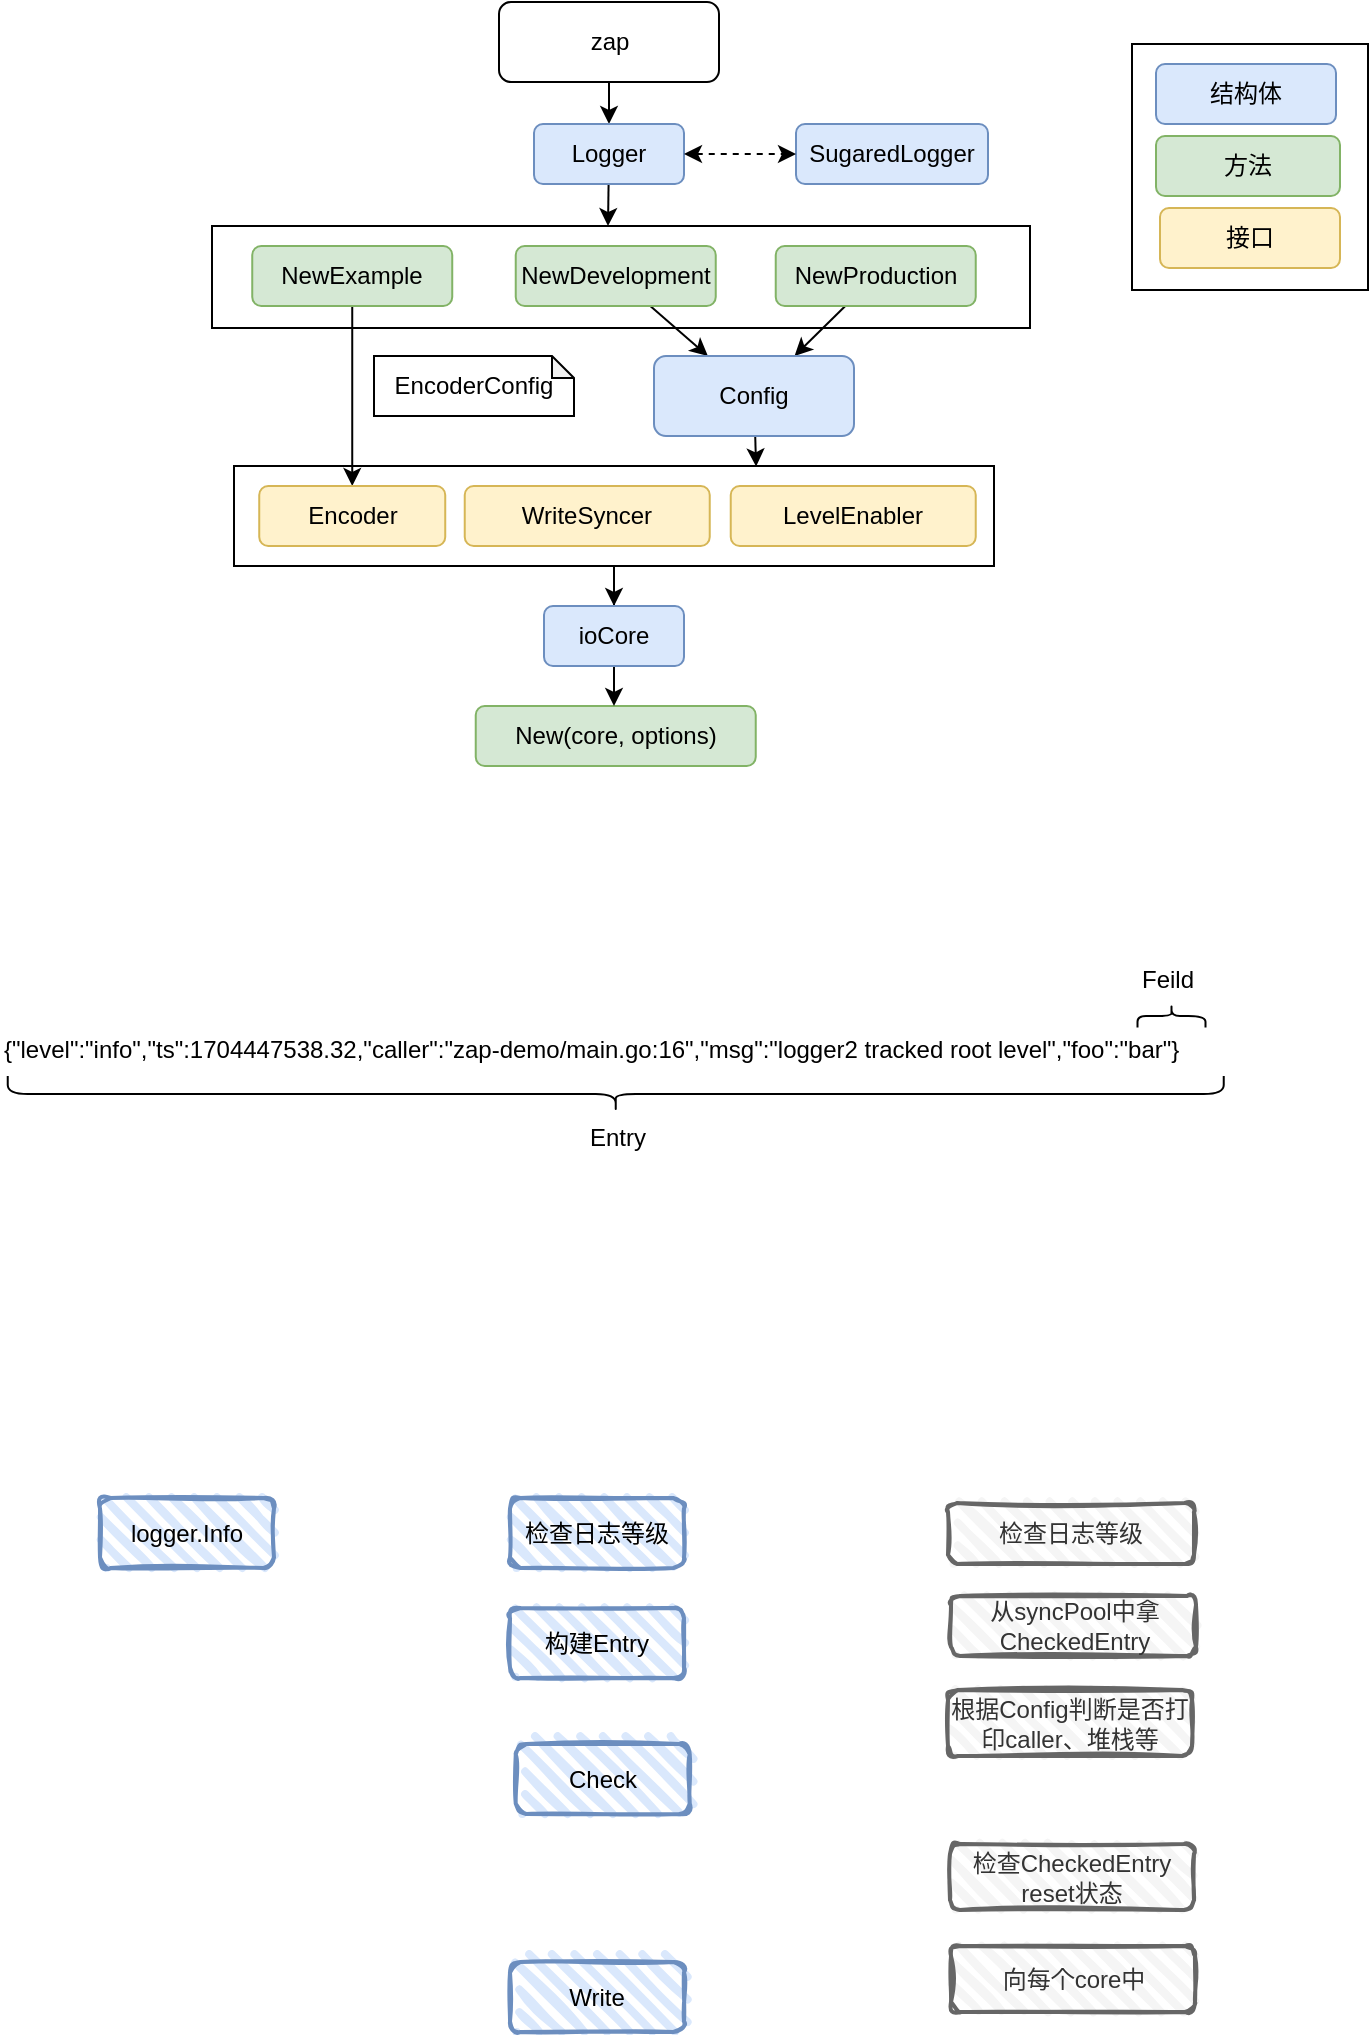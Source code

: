 <mxfile version="22.1.15" type="github">
  <diagram name="第 1 页" id="c3CVn7U9iT80IM2gGRh5">
    <mxGraphModel dx="989" dy="466" grid="0" gridSize="10" guides="1" tooltips="1" connect="1" arrows="1" fold="1" page="1" pageScale="1" pageWidth="827" pageHeight="1169" math="0" shadow="0">
      <root>
        <mxCell id="0" />
        <mxCell id="1" parent="0" />
        <mxCell id="ICIyuwD22raculDdOp2F-32" value="" style="rounded=0;whiteSpace=wrap;html=1;" vertex="1" parent="1">
          <mxGeometry x="659" y="109" width="118" height="123" as="geometry" />
        </mxCell>
        <mxCell id="ICIyuwD22raculDdOp2F-29" value="" style="rounded=0;whiteSpace=wrap;html=1;" vertex="1" parent="1">
          <mxGeometry x="199" y="200" width="409" height="51" as="geometry" />
        </mxCell>
        <mxCell id="ICIyuwD22raculDdOp2F-33" value="" style="edgeStyle=orthogonalEdgeStyle;rounded=0;orthogonalLoop=1;jettySize=auto;html=1;" edge="1" parent="1" source="ICIyuwD22raculDdOp2F-19" target="ICIyuwD22raculDdOp2F-16">
          <mxGeometry relative="1" as="geometry" />
        </mxCell>
        <mxCell id="ICIyuwD22raculDdOp2F-19" value="" style="rounded=0;whiteSpace=wrap;html=1;" vertex="1" parent="1">
          <mxGeometry x="210" y="320" width="380" height="50" as="geometry" />
        </mxCell>
        <mxCell id="ICIyuwD22raculDdOp2F-31" value="" style="rounded=0;orthogonalLoop=1;jettySize=auto;html=1;entryX=0.5;entryY=0;entryDx=0;entryDy=0;" edge="1" parent="1" source="ICIyuwD22raculDdOp2F-1" target="ICIyuwD22raculDdOp2F-2">
          <mxGeometry relative="1" as="geometry" />
        </mxCell>
        <mxCell id="ICIyuwD22raculDdOp2F-1" value="zap" style="rounded=1;whiteSpace=wrap;html=1;" vertex="1" parent="1">
          <mxGeometry x="342.5" y="88" width="110" height="40" as="geometry" />
        </mxCell>
        <mxCell id="ICIyuwD22raculDdOp2F-30" value="" style="rounded=0;orthogonalLoop=1;jettySize=auto;html=1;" edge="1" parent="1" source="ICIyuwD22raculDdOp2F-2">
          <mxGeometry relative="1" as="geometry">
            <mxPoint x="397" y="200" as="targetPoint" />
          </mxGeometry>
        </mxCell>
        <mxCell id="ICIyuwD22raculDdOp2F-2" value="Logger" style="rounded=1;whiteSpace=wrap;html=1;fillColor=#dae8fc;strokeColor=#6c8ebf;" vertex="1" parent="1">
          <mxGeometry x="360" y="149" width="75" height="30" as="geometry" />
        </mxCell>
        <mxCell id="ICIyuwD22raculDdOp2F-3" value="SugaredLogger" style="rounded=1;whiteSpace=wrap;html=1;fillColor=#dae8fc;strokeColor=#6c8ebf;" vertex="1" parent="1">
          <mxGeometry x="491" y="149" width="96" height="30" as="geometry" />
        </mxCell>
        <mxCell id="ICIyuwD22raculDdOp2F-4" value="结构体" style="rounded=1;whiteSpace=wrap;html=1;fillColor=#dae8fc;strokeColor=#6c8ebf;" vertex="1" parent="1">
          <mxGeometry x="671" y="119" width="90" height="30" as="geometry" />
        </mxCell>
        <mxCell id="ICIyuwD22raculDdOp2F-18" value="" style="rounded=0;orthogonalLoop=1;jettySize=auto;html=1;" edge="1" parent="1" source="ICIyuwD22raculDdOp2F-5" target="ICIyuwD22raculDdOp2F-11">
          <mxGeometry relative="1" as="geometry" />
        </mxCell>
        <mxCell id="ICIyuwD22raculDdOp2F-5" value="NewExample" style="rounded=1;whiteSpace=wrap;html=1;fillColor=#d5e8d4;strokeColor=#82b366;" vertex="1" parent="1">
          <mxGeometry x="219.12" y="210" width="100" height="30" as="geometry" />
        </mxCell>
        <mxCell id="ICIyuwD22raculDdOp2F-15" value="" style="rounded=0;orthogonalLoop=1;jettySize=auto;html=1;" edge="1" parent="1" source="ICIyuwD22raculDdOp2F-6" target="ICIyuwD22raculDdOp2F-13">
          <mxGeometry relative="1" as="geometry" />
        </mxCell>
        <mxCell id="ICIyuwD22raculDdOp2F-6" value="NewProduction" style="rounded=1;whiteSpace=wrap;html=1;fillColor=#d5e8d4;strokeColor=#82b366;" vertex="1" parent="1">
          <mxGeometry x="480.87" y="210" width="100" height="30" as="geometry" />
        </mxCell>
        <mxCell id="ICIyuwD22raculDdOp2F-14" value="" style="rounded=0;orthogonalLoop=1;jettySize=auto;html=1;" edge="1" parent="1" source="ICIyuwD22raculDdOp2F-7" target="ICIyuwD22raculDdOp2F-13">
          <mxGeometry relative="1" as="geometry" />
        </mxCell>
        <mxCell id="ICIyuwD22raculDdOp2F-7" value="NewDevelopment" style="rounded=1;whiteSpace=wrap;html=1;fillColor=#d5e8d4;strokeColor=#82b366;" vertex="1" parent="1">
          <mxGeometry x="350.87" y="210" width="100" height="30" as="geometry" />
        </mxCell>
        <mxCell id="ICIyuwD22raculDdOp2F-8" value="New(core, options)" style="rounded=1;whiteSpace=wrap;html=1;fillColor=#d5e8d4;strokeColor=#82b366;" vertex="1" parent="1">
          <mxGeometry x="330.87" y="440" width="140" height="30" as="geometry" />
        </mxCell>
        <mxCell id="ICIyuwD22raculDdOp2F-9" value="EncoderConfig" style="shape=note;whiteSpace=wrap;html=1;backgroundOutline=1;darkOpacity=0.05;size=11;" vertex="1" parent="1">
          <mxGeometry x="280" y="265" width="100" height="30" as="geometry" />
        </mxCell>
        <mxCell id="ICIyuwD22raculDdOp2F-11" value="Encoder" style="rounded=1;whiteSpace=wrap;html=1;fillColor=#fff2cc;strokeColor=#d6b656;" vertex="1" parent="1">
          <mxGeometry x="222.62" y="330" width="93" height="30" as="geometry" />
        </mxCell>
        <mxCell id="ICIyuwD22raculDdOp2F-20" value="" style="rounded=0;orthogonalLoop=1;jettySize=auto;html=1;entryX=0.687;entryY=0.004;entryDx=0;entryDy=0;entryPerimeter=0;" edge="1" parent="1" source="ICIyuwD22raculDdOp2F-13" target="ICIyuwD22raculDdOp2F-19">
          <mxGeometry relative="1" as="geometry" />
        </mxCell>
        <mxCell id="ICIyuwD22raculDdOp2F-13" value="Config" style="rounded=1;whiteSpace=wrap;html=1;fillColor=#dae8fc;strokeColor=#6c8ebf;" vertex="1" parent="1">
          <mxGeometry x="420" y="265" width="100" height="40" as="geometry" />
        </mxCell>
        <mxCell id="ICIyuwD22raculDdOp2F-34" value="" style="edgeStyle=orthogonalEdgeStyle;rounded=0;orthogonalLoop=1;jettySize=auto;html=1;" edge="1" parent="1" source="ICIyuwD22raculDdOp2F-16" target="ICIyuwD22raculDdOp2F-8">
          <mxGeometry relative="1" as="geometry" />
        </mxCell>
        <mxCell id="ICIyuwD22raculDdOp2F-16" value="ioCore" style="rounded=1;whiteSpace=wrap;html=1;fillColor=#dae8fc;strokeColor=#6c8ebf;" vertex="1" parent="1">
          <mxGeometry x="365" y="390" width="70" height="30" as="geometry" />
        </mxCell>
        <mxCell id="ICIyuwD22raculDdOp2F-22" value="WriteSyncer" style="rounded=1;whiteSpace=wrap;html=1;fillColor=#fff2cc;strokeColor=#d6b656;" vertex="1" parent="1">
          <mxGeometry x="325.37" y="330" width="122.5" height="30" as="geometry" />
        </mxCell>
        <mxCell id="ICIyuwD22raculDdOp2F-23" value="LevelEnabler" style="rounded=1;whiteSpace=wrap;html=1;fillColor=#fff2cc;strokeColor=#d6b656;" vertex="1" parent="1">
          <mxGeometry x="458.37" y="330" width="122.5" height="30" as="geometry" />
        </mxCell>
        <mxCell id="ICIyuwD22raculDdOp2F-24" value="" style="endArrow=classic;startArrow=classic;html=1;rounded=0;entryX=0;entryY=0.5;entryDx=0;entryDy=0;exitX=1;exitY=0.5;exitDx=0;exitDy=0;dashed=1;" edge="1" parent="1" source="ICIyuwD22raculDdOp2F-2" target="ICIyuwD22raculDdOp2F-3">
          <mxGeometry width="50" height="50" relative="1" as="geometry">
            <mxPoint x="460" y="270" as="sourcePoint" />
            <mxPoint x="510" y="220" as="targetPoint" />
          </mxGeometry>
        </mxCell>
        <mxCell id="ICIyuwD22raculDdOp2F-25" value="接口" style="rounded=1;whiteSpace=wrap;html=1;fillColor=#fff2cc;strokeColor=#d6b656;" vertex="1" parent="1">
          <mxGeometry x="673" y="191" width="90" height="30" as="geometry" />
        </mxCell>
        <mxCell id="ICIyuwD22raculDdOp2F-27" value="方法" style="rounded=1;whiteSpace=wrap;html=1;fillColor=#d5e8d4;strokeColor=#82b366;" vertex="1" parent="1">
          <mxGeometry x="671" y="155" width="92" height="30" as="geometry" />
        </mxCell>
        <mxCell id="ICIyuwD22raculDdOp2F-35" value="{&quot;level&quot;:&quot;info&quot;,&quot;ts&quot;:1704447538.32,&quot;caller&quot;:&quot;zap-demo/main.go:16&quot;,&quot;msg&quot;:&quot;logger2 tracked root level&quot;,&quot;foo&quot;:&quot;bar&quot;}" style="text;whiteSpace=wrap;" vertex="1" parent="1">
          <mxGeometry x="93" y="598" width="621" height="26.59" as="geometry" />
        </mxCell>
        <mxCell id="ICIyuwD22raculDdOp2F-36" value="" style="shape=curlyBracket;whiteSpace=wrap;html=1;rounded=1;labelPosition=left;verticalLabelPosition=middle;align=right;verticalAlign=middle;rotation=-90;size=0.5;" vertex="1" parent="1">
          <mxGeometry x="391.87" y="330" width="18" height="608" as="geometry" />
        </mxCell>
        <mxCell id="ICIyuwD22raculDdOp2F-39" value="Entry" style="text;whiteSpace=wrap;" vertex="1" parent="1">
          <mxGeometry x="386.45" y="642" width="34.1" height="27.07" as="geometry" />
        </mxCell>
        <mxCell id="ICIyuwD22raculDdOp2F-40" value="" style="shape=curlyBracket;whiteSpace=wrap;html=1;rounded=1;labelPosition=left;verticalLabelPosition=middle;align=right;verticalAlign=middle;rotation=90;size=0.5;" vertex="1" parent="1">
          <mxGeometry x="673" y="578" width="11.5" height="34" as="geometry" />
        </mxCell>
        <mxCell id="ICIyuwD22raculDdOp2F-42" value="Feild" style="text;whiteSpace=wrap;" vertex="1" parent="1">
          <mxGeometry x="661.7" y="563" width="34.1" height="27.07" as="geometry" />
        </mxCell>
        <mxCell id="ICIyuwD22raculDdOp2F-44" value="logger.Info" style="rounded=1;whiteSpace=wrap;html=1;strokeWidth=2;fillWeight=4;hachureGap=8;hachureAngle=45;fillColor=#dae8fc;sketch=1;strokeColor=#6c8ebf;" vertex="1" parent="1">
          <mxGeometry x="143" y="836" width="87" height="35" as="geometry" />
        </mxCell>
        <mxCell id="ICIyuwD22raculDdOp2F-45" value="检查日志等级" style="rounded=1;whiteSpace=wrap;html=1;strokeWidth=2;fillWeight=4;hachureGap=8;hachureAngle=45;fillColor=#dae8fc;sketch=1;strokeColor=#6c8ebf;" vertex="1" parent="1">
          <mxGeometry x="348" y="836" width="87" height="35" as="geometry" />
        </mxCell>
        <mxCell id="ICIyuwD22raculDdOp2F-46" value="构建Entry" style="rounded=1;whiteSpace=wrap;html=1;strokeWidth=2;fillWeight=4;hachureGap=8;hachureAngle=45;fillColor=#dae8fc;sketch=1;strokeColor=#6c8ebf;" vertex="1" parent="1">
          <mxGeometry x="348" y="891" width="87" height="35" as="geometry" />
        </mxCell>
        <mxCell id="ICIyuwD22raculDdOp2F-47" value="Check" style="rounded=1;whiteSpace=wrap;html=1;strokeWidth=2;fillWeight=4;hachureGap=8;hachureAngle=45;fillColor=#dae8fc;sketch=1;strokeColor=#6c8ebf;" vertex="1" parent="1">
          <mxGeometry x="350.87" y="959" width="87" height="35" as="geometry" />
        </mxCell>
        <mxCell id="ICIyuwD22raculDdOp2F-48" value="Write" style="rounded=1;whiteSpace=wrap;html=1;strokeWidth=2;fillWeight=4;hachureGap=8;hachureAngle=45;fillColor=#dae8fc;sketch=1;strokeColor=#6c8ebf;" vertex="1" parent="1">
          <mxGeometry x="348" y="1068" width="87" height="35" as="geometry" />
        </mxCell>
        <mxCell id="ICIyuwD22raculDdOp2F-49" value="检查日志等级" style="rounded=1;whiteSpace=wrap;html=1;strokeWidth=2;fillWeight=4;hachureGap=8;hachureAngle=45;fillColor=#f5f5f5;sketch=1;fontColor=#333333;strokeColor=#666666;" vertex="1" parent="1">
          <mxGeometry x="567" y="838.5" width="123" height="30.5" as="geometry" />
        </mxCell>
        <mxCell id="ICIyuwD22raculDdOp2F-50" value="从syncPool中拿CheckedEntry" style="rounded=1;whiteSpace=wrap;html=1;strokeWidth=2;fillWeight=4;hachureGap=8;hachureAngle=45;fillColor=#f5f5f5;sketch=1;fontColor=#333333;strokeColor=#666666;" vertex="1" parent="1">
          <mxGeometry x="568.5" y="885" width="122.5" height="30" as="geometry" />
        </mxCell>
        <mxCell id="ICIyuwD22raculDdOp2F-51" value="根据Config判断是否打印caller、堆栈等" style="rounded=1;whiteSpace=wrap;html=1;strokeWidth=2;fillWeight=4;hachureGap=8;hachureAngle=45;fillColor=#f5f5f5;sketch=1;fontColor=#333333;strokeColor=#666666;" vertex="1" parent="1">
          <mxGeometry x="567" y="932" width="122" height="33" as="geometry" />
        </mxCell>
        <mxCell id="ICIyuwD22raculDdOp2F-52" value="检查CheckedEntry reset状态" style="rounded=1;whiteSpace=wrap;html=1;strokeWidth=2;fillWeight=4;hachureGap=8;hachureAngle=45;fillColor=#f5f5f5;sketch=1;fontColor=#333333;strokeColor=#666666;" vertex="1" parent="1">
          <mxGeometry x="568" y="1009" width="122" height="33" as="geometry" />
        </mxCell>
        <mxCell id="ICIyuwD22raculDdOp2F-53" value="向每个core中" style="rounded=1;whiteSpace=wrap;html=1;strokeWidth=2;fillWeight=4;hachureGap=8;hachureAngle=45;fillColor=#f5f5f5;sketch=1;fontColor=#333333;strokeColor=#666666;" vertex="1" parent="1">
          <mxGeometry x="568.5" y="1060" width="122" height="33" as="geometry" />
        </mxCell>
      </root>
    </mxGraphModel>
  </diagram>
</mxfile>
